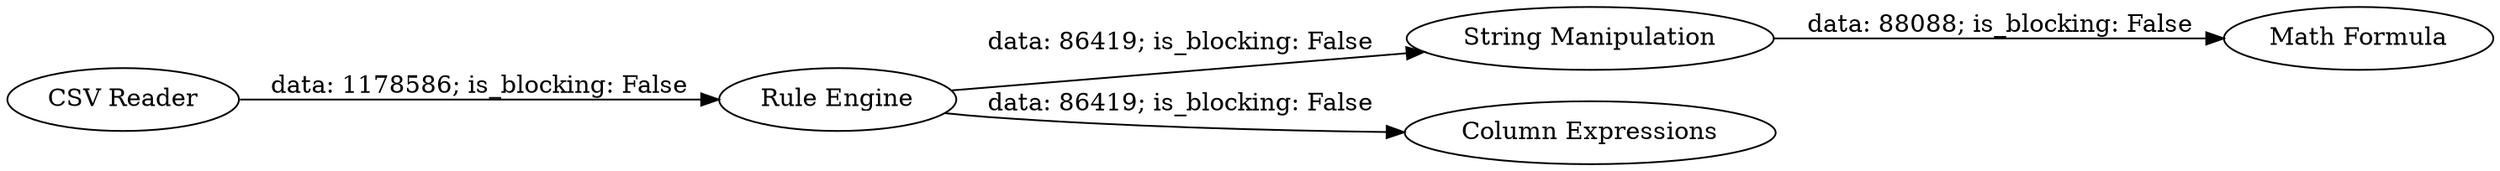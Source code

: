 digraph {
	"6295397426037885996_29" [label="Rule Engine"]
	"6295397426037885996_27" [label="String Manipulation"]
	"6295397426037885996_26" [label="CSV Reader"]
	"6295397426037885996_30" [label="Column Expressions"]
	"6295397426037885996_28" [label="Math Formula"]
	"6295397426037885996_29" -> "6295397426037885996_27" [label="data: 86419; is_blocking: False"]
	"6295397426037885996_27" -> "6295397426037885996_28" [label="data: 88088; is_blocking: False"]
	"6295397426037885996_26" -> "6295397426037885996_29" [label="data: 1178586; is_blocking: False"]
	"6295397426037885996_29" -> "6295397426037885996_30" [label="data: 86419; is_blocking: False"]
	rankdir=LR
}
